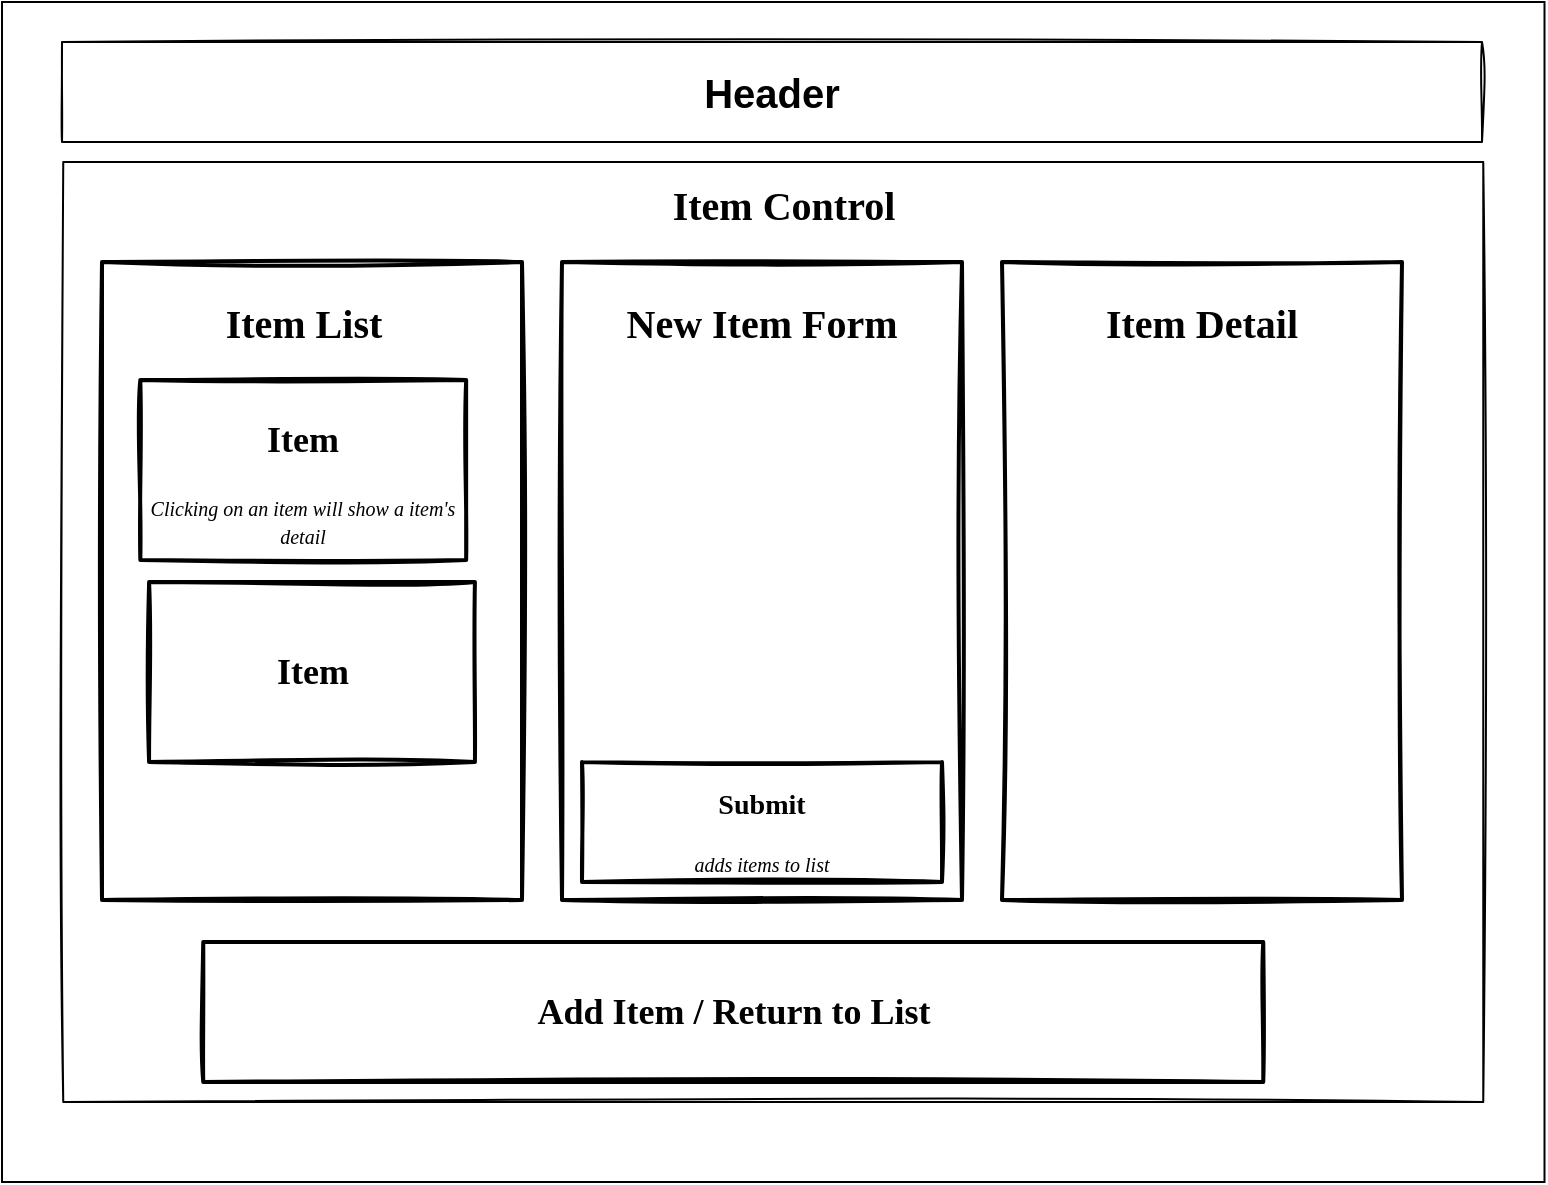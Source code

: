<mxfile version="13.6.2" type="device"><diagram id="wFE0QG_FPsp0jaGvCLVb" name="Page-1"><mxGraphModel dx="768" dy="700" grid="1" gridSize="10" guides="1" tooltips="1" connect="1" arrows="1" fold="1" page="1" pageScale="1" pageWidth="850" pageHeight="1100" math="0" shadow="0"><root><mxCell id="0"/><mxCell id="1" parent="0"/><mxCell id="ZlAX2l4eKVZ8e1PbRXLF-25" value="" style="rounded=0;whiteSpace=wrap;html=1;" vertex="1" parent="1"><mxGeometry width="771.25" height="590" as="geometry"/></mxCell><mxCell id="ZlAX2l4eKVZ8e1PbRXLF-57" value="" style="group" vertex="1" connectable="0" parent="1"><mxGeometry x="30.63" y="80" width="710" height="480" as="geometry"/></mxCell><mxCell id="ZlAX2l4eKVZ8e1PbRXLF-38" value="" style="rounded=0;whiteSpace=wrap;html=1;sketch=1;strokeColor=#000000;fillColor=#ffffff;fontSize=19;" vertex="1" parent="ZlAX2l4eKVZ8e1PbRXLF-57"><mxGeometry width="710" height="470" as="geometry"/></mxCell><mxCell id="ZlAX2l4eKVZ8e1PbRXLF-39" value="&lt;h2 style=&quot;font-family: &amp;#34;permanent marker&amp;#34;&quot;&gt;&lt;font style=&quot;font-size: 20px&quot;&gt;Item Control&lt;/font&gt;&lt;/h2&gt;" style="text;html=1;strokeColor=none;fillColor=none;align=center;verticalAlign=middle;whiteSpace=wrap;rounded=0;sketch=1;fontSize=19;" vertex="1" parent="ZlAX2l4eKVZ8e1PbRXLF-57"><mxGeometry x="230" y="10" width="260" height="20" as="geometry"/></mxCell><object label="&lt;h2&gt;Add Item / Return to List&lt;/h2&gt;" placeholders="1" id="ZlAX2l4eKVZ8e1PbRXLF-35"><mxCell style="whiteSpace=wrap;html=1;strokeWidth=2;fontStyle=1;spacingTop=0;rounded=0;arcSize=9;points=[];sketch=1;fontFamily=Permanent Marker;hachureGap=8;fillWeight=1;" vertex="1" parent="ZlAX2l4eKVZ8e1PbRXLF-57"><mxGeometry x="70" y="390" width="530" height="70" as="geometry"/></mxCell></object><mxCell id="ZlAX2l4eKVZ8e1PbRXLF-26" value="&lt;font style=&quot;font-size: 20px&quot;&gt;Header&lt;/font&gt;" style="rounded=0;whiteSpace=wrap;html=1;sketch=1;fontStyle=1" vertex="1" parent="1"><mxGeometry x="30" y="20" width="710" height="50" as="geometry"/></mxCell><mxCell id="ZlAX2l4eKVZ8e1PbRXLF-49" value="" style="group" vertex="1" connectable="0" parent="1"><mxGeometry x="280" y="130" width="230.84" height="349" as="geometry"/></mxCell><object label="&lt;h2&gt;&lt;br&gt;&lt;/h2&gt;" placeholders="1" id="ZlAX2l4eKVZ8e1PbRXLF-36"><mxCell style="whiteSpace=wrap;html=1;strokeWidth=2;fontStyle=1;spacingTop=0;rounded=0;arcSize=9;points=[];sketch=1;fontFamily=Permanent Marker;hachureGap=8;fillWeight=1;" vertex="1" parent="ZlAX2l4eKVZ8e1PbRXLF-49"><mxGeometry width="200" height="319" as="geometry"/></mxCell></object><mxCell id="ZlAX2l4eKVZ8e1PbRXLF-32" value="&lt;h2 style=&quot;font-family: &amp;#34;permanent marker&amp;#34;&quot;&gt;&lt;font style=&quot;font-size: 20px&quot;&gt;New Item Form&lt;/font&gt;&lt;/h2&gt;" style="text;html=1;strokeColor=none;fillColor=none;align=center;verticalAlign=middle;whiteSpace=wrap;rounded=0;sketch=1;fontSize=19;" vertex="1" parent="ZlAX2l4eKVZ8e1PbRXLF-49"><mxGeometry x="20.84" y="19" width="158.33" height="20" as="geometry"/></mxCell><mxCell id="ZlAX2l4eKVZ8e1PbRXLF-53" value="" style="group" vertex="1" connectable="0" parent="1"><mxGeometry x="500" y="130" width="200" height="319" as="geometry"/></mxCell><object label="&lt;h2&gt;&lt;br&gt;&lt;/h2&gt;" placeholders="1" id="ZlAX2l4eKVZ8e1PbRXLF-54"><mxCell style="whiteSpace=wrap;html=1;strokeWidth=2;fontStyle=1;spacingTop=0;rounded=0;arcSize=9;points=[];sketch=1;fontFamily=Permanent Marker;hachureGap=8;fillWeight=1;" vertex="1" parent="ZlAX2l4eKVZ8e1PbRXLF-53"><mxGeometry width="200" height="319" as="geometry"/></mxCell></object><mxCell id="ZlAX2l4eKVZ8e1PbRXLF-55" value="&lt;h2 style=&quot;font-family: &amp;#34;permanent marker&amp;#34;&quot;&gt;&lt;span style=&quot;font-size: 20px&quot;&gt;Item Detail&lt;/span&gt;&lt;/h2&gt;" style="text;html=1;strokeColor=none;fillColor=none;align=center;verticalAlign=middle;whiteSpace=wrap;rounded=0;sketch=1;fontSize=19;" vertex="1" parent="ZlAX2l4eKVZ8e1PbRXLF-53"><mxGeometry x="30.83" y="19" width="138.33" height="20" as="geometry"/></mxCell><mxCell id="ZlAX2l4eKVZ8e1PbRXLF-56" value="" style="group" vertex="1" connectable="0" parent="1"><mxGeometry x="50" y="130" width="210" height="319" as="geometry"/></mxCell><object label="&lt;h2&gt;&lt;br&gt;&lt;/h2&gt;" placeholders="1" id="_5mSTuPxr-ZiKRkBDSY7-3"><mxCell style="whiteSpace=wrap;html=1;strokeWidth=2;fontStyle=1;spacingTop=0;rounded=0;arcSize=9;points=[];sketch=1;fontFamily=Permanent Marker;hachureGap=8;fillWeight=1;" parent="ZlAX2l4eKVZ8e1PbRXLF-56" vertex="1"><mxGeometry width="210" height="319" as="geometry"/></mxCell></object><mxCell id="ZlAX2l4eKVZ8e1PbRXLF-44" value="&lt;h2 style=&quot;font-family: &amp;#34;permanent marker&amp;#34;&quot;&gt;&lt;font style=&quot;font-size: 20px&quot;&gt;Item List&lt;/font&gt;&lt;/h2&gt;" style="text;html=1;strokeColor=none;fillColor=none;align=center;verticalAlign=middle;whiteSpace=wrap;rounded=0;sketch=1;fontSize=19;" vertex="1" parent="ZlAX2l4eKVZ8e1PbRXLF-56"><mxGeometry x="33.537" y="19" width="134.167" height="20" as="geometry"/></mxCell><object label="&lt;h2&gt;Item&lt;/h2&gt;&lt;span style=&quot;font-size: 10px ; font-weight: 400&quot;&gt;&lt;i&gt;Clicking on an item will show a item's detail&lt;/i&gt;&lt;/span&gt;" placeholders="1" id="ZlAX2l4eKVZ8e1PbRXLF-45"><mxCell style="whiteSpace=wrap;html=1;strokeWidth=2;fillColor=swimlane;fontStyle=1;spacingTop=0;rounded=0;arcSize=9;points=[];sketch=1;fontFamily=Permanent Marker;hachureGap=8;fillWeight=1;" vertex="1" parent="ZlAX2l4eKVZ8e1PbRXLF-56"><mxGeometry x="19.162" y="59" width="162.917" height="90" as="geometry"/></mxCell></object><object label="&lt;h2&gt;Item&lt;/h2&gt;" placeholders="1" id="ZlAX2l4eKVZ8e1PbRXLF-46"><mxCell style="whiteSpace=wrap;html=1;strokeWidth=2;fillColor=swimlane;fontStyle=1;spacingTop=0;rounded=0;arcSize=9;points=[];sketch=1;fontFamily=Permanent Marker;hachureGap=8;fillWeight=1;" vertex="1" parent="ZlAX2l4eKVZ8e1PbRXLF-56"><mxGeometry x="23.542" y="160" width="162.917" height="90" as="geometry"/></mxCell></object><object label="&lt;h3&gt;Submit&lt;/h3&gt;&lt;span style=&quot;font-size: 10px ; font-weight: 400&quot;&gt;&lt;i&gt;adds items to list&lt;/i&gt;&lt;/span&gt;" placeholders="1" id="ZlAX2l4eKVZ8e1PbRXLF-64"><mxCell style="whiteSpace=wrap;html=1;strokeWidth=2;fillColor=swimlane;fontStyle=1;spacingTop=0;rounded=0;arcSize=9;points=[];sketch=1;fontFamily=Permanent Marker;hachureGap=8;fillWeight=1;spacing=2;horizontal=1;labelPosition=center;verticalLabelPosition=middle;align=center;verticalAlign=bottom;" vertex="1" parent="1"><mxGeometry x="290" y="380" width="180" height="60" as="geometry"/></mxCell></object></root></mxGraphModel></diagram></mxfile>
